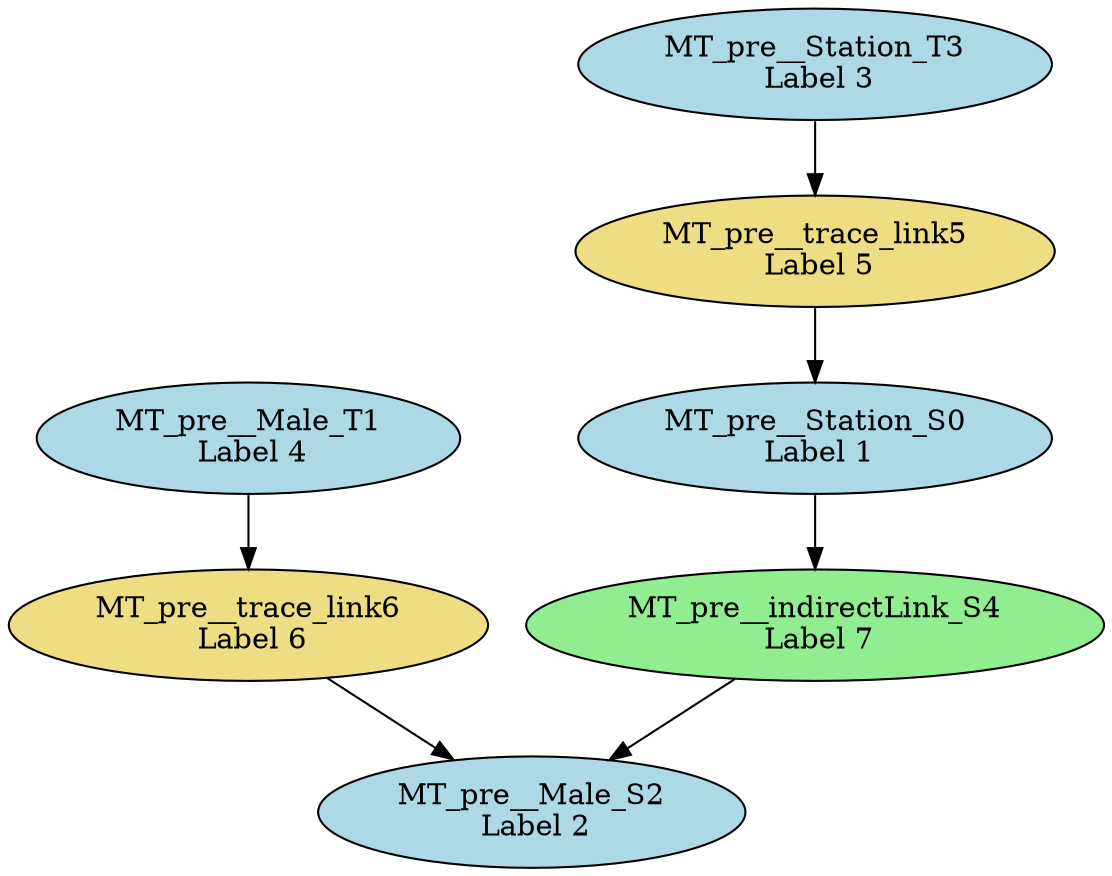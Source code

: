 digraph ruleCombinator_match_HSM2SM_combine_1LHS {
"MT_pre__Station_S0\n Label 1" [style=filled, fillcolor=lightblue];
"MT_pre__Male_T1\n Label 4" [style=filled, fillcolor=lightblue];
"MT_pre__Male_S2\n Label 2" [style=filled, fillcolor=lightblue];
"MT_pre__Station_T3\n Label 3" [style=filled, fillcolor=lightblue];
"MT_pre__indirectLink_S4\n Label 7" [style=filled, fillcolor=lightgreen];
"MT_pre__trace_link5\n Label 5" [style=filled, fillcolor=lightgoldenrod];
"MT_pre__trace_link6\n Label 6" [style=filled, fillcolor=lightgoldenrod];
"MT_pre__trace_link5\n Label 5" -> "MT_pre__Station_S0\n Label 1";
"MT_pre__Station_S0\n Label 1" -> "MT_pre__indirectLink_S4\n Label 7";
"MT_pre__Male_T1\n Label 4" -> "MT_pre__trace_link6\n Label 6";
"MT_pre__trace_link6\n Label 6" -> "MT_pre__Male_S2\n Label 2";
"MT_pre__indirectLink_S4\n Label 7" -> "MT_pre__Male_S2\n Label 2";
"MT_pre__Station_T3\n Label 3" -> "MT_pre__trace_link5\n Label 5";
}
